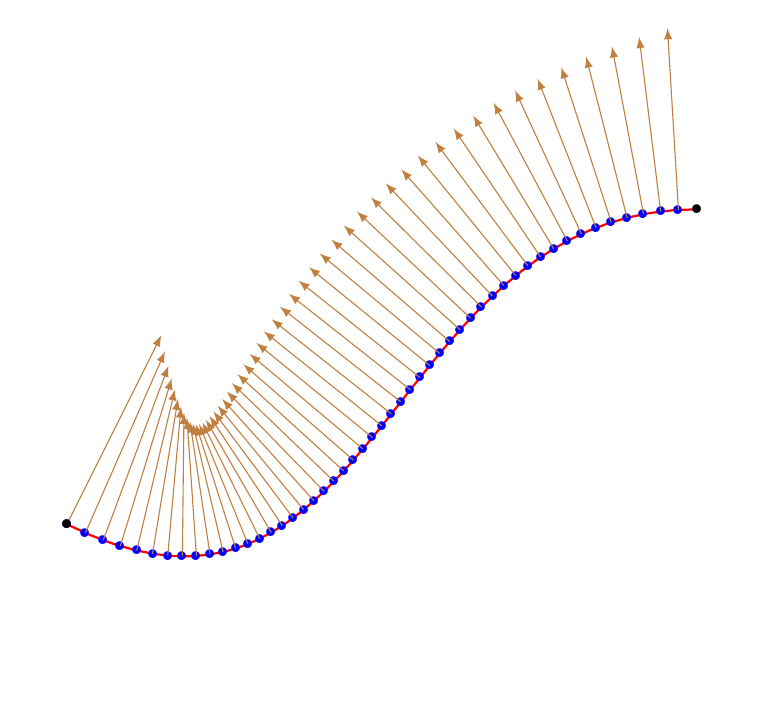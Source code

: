 \begin{tikzpicture}[scale=2]
\tikzset{
line/.style = {
 very thick
},
vector/.style = {
thick,-latex
},
dot/.style = {
insert path={
  node[scale=3]{.}
}
}
}
% coordinates
\def\xa{0}
\def\ya{0}
\def\xb{2}
\def\yb{-1}
\def\xc{2}
\def\yc{2}
\def\xd{4}
\def\yd{2}

% la courbe
\path
  (\xa,\ya) coordinate (P0)
  (\xb,\yb) coordinate (P1)
  (	\xc,\yc)  coordinate (P2)
  (\xd,\yd) coordinate (P3)
;
\draw[gray, line]
%  (P0)  -- (P1) -- (P2) -- (P3)
;
\draw[gray, line]
%  (P0)  .. controls (P1) and (P2) .. (P3)
;

% Bezier curve by its parameterization!
\draw [red, thick,  domain=0:1, variable=\t, samples=40] 
 plot ( {(1-\t)^3*\xa+3*(1-\t)^2*\t*\xb+3*(1-\t)*\t^2*\xc+\t^3*\xd}  , {(1-\t)^3*\ya+3*(1-\t)^2*\t*\yb+3*(1-\t)*\t^2*\yc+\t^3*\yd} );

\foreach \t in {0,0.02,...,1}{
    %\pgfmathsetmacro{\t}{0.3}  % paramter t in [0,1]
    \pgfmathsetmacro{\xP}{ (1-\t)^3*\xa+3*(1-\t)^2*\t*\xb+3*(1-\t)*\t^2*\xc+\t^3*\xd }
    \pgfmathsetmacro{\yP}{ (1-\t)^3*\ya+3*(1-\t)^2*\t*\yb+3*(1-\t)*\t^2*\yc+\t^3*\yd }
    \pgfmathsetmacro{\vxP}{  3*(1-\t)^2*(\xb-\xa) + 6*(1-\t)*\t*(\xc-\xb) + 3*\t^2*(\xd-\xc) }
    \pgfmathsetmacro{\vyP}{  3*(1-\t)^2*(\yb-\ya) + 6*(1-\t)*\t*(\yc-\yb) + 3*\t^2*(\yd-\yc)  }
    
    \path
      (\xP,\yP) coordinate (P)
    ;
    \path
      (P) [blue, dot] node[] {}
    ;
    
    % tangent vector
    %\draw[vector, ultra thick, green!70!black]
     % (\xP,\yP) -- ++ ($0.2*(\vxP,\vyP)$) node[above]{$\vec{v_P} = \gamma'(t)$}
    %;
    % normal vector
  \pgfmathsetmacro{\vxnP}{ \vxP/sqrt(\vxP*\vxP+\vyP*\vyP) }
  \pgfmathsetmacro{\vynP}{ \vyP/sqrt(\vxP*\vxP+\vyP*\vyP) }
 
    
    \draw[vector,thin, brown]
      (\xP,\yP) -- ++ ($0.2*(-\vyP,\vxP)$)
    ;
}


\path
  (P0) [dot] node[]{}
%  (P1) [dot] node[above]{}
%  (P2) [dot] node[above]{}
  (P3) [dot] node[]{}
%  (P) [blue, dot] node[below right] {$P=\gamma(t)$}
;

\end{tikzpicture}